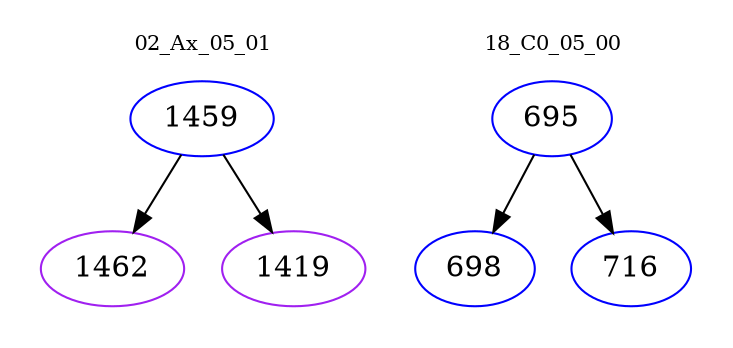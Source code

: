 digraph{
subgraph cluster_0 {
color = white
label = "02_Ax_05_01";
fontsize=10;
T0_1459 [label="1459", color="blue"]
T0_1459 -> T0_1462 [color="black"]
T0_1462 [label="1462", color="purple"]
T0_1459 -> T0_1419 [color="black"]
T0_1419 [label="1419", color="purple"]
}
subgraph cluster_1 {
color = white
label = "18_C0_05_00";
fontsize=10;
T1_695 [label="695", color="blue"]
T1_695 -> T1_698 [color="black"]
T1_698 [label="698", color="blue"]
T1_695 -> T1_716 [color="black"]
T1_716 [label="716", color="blue"]
}
}
